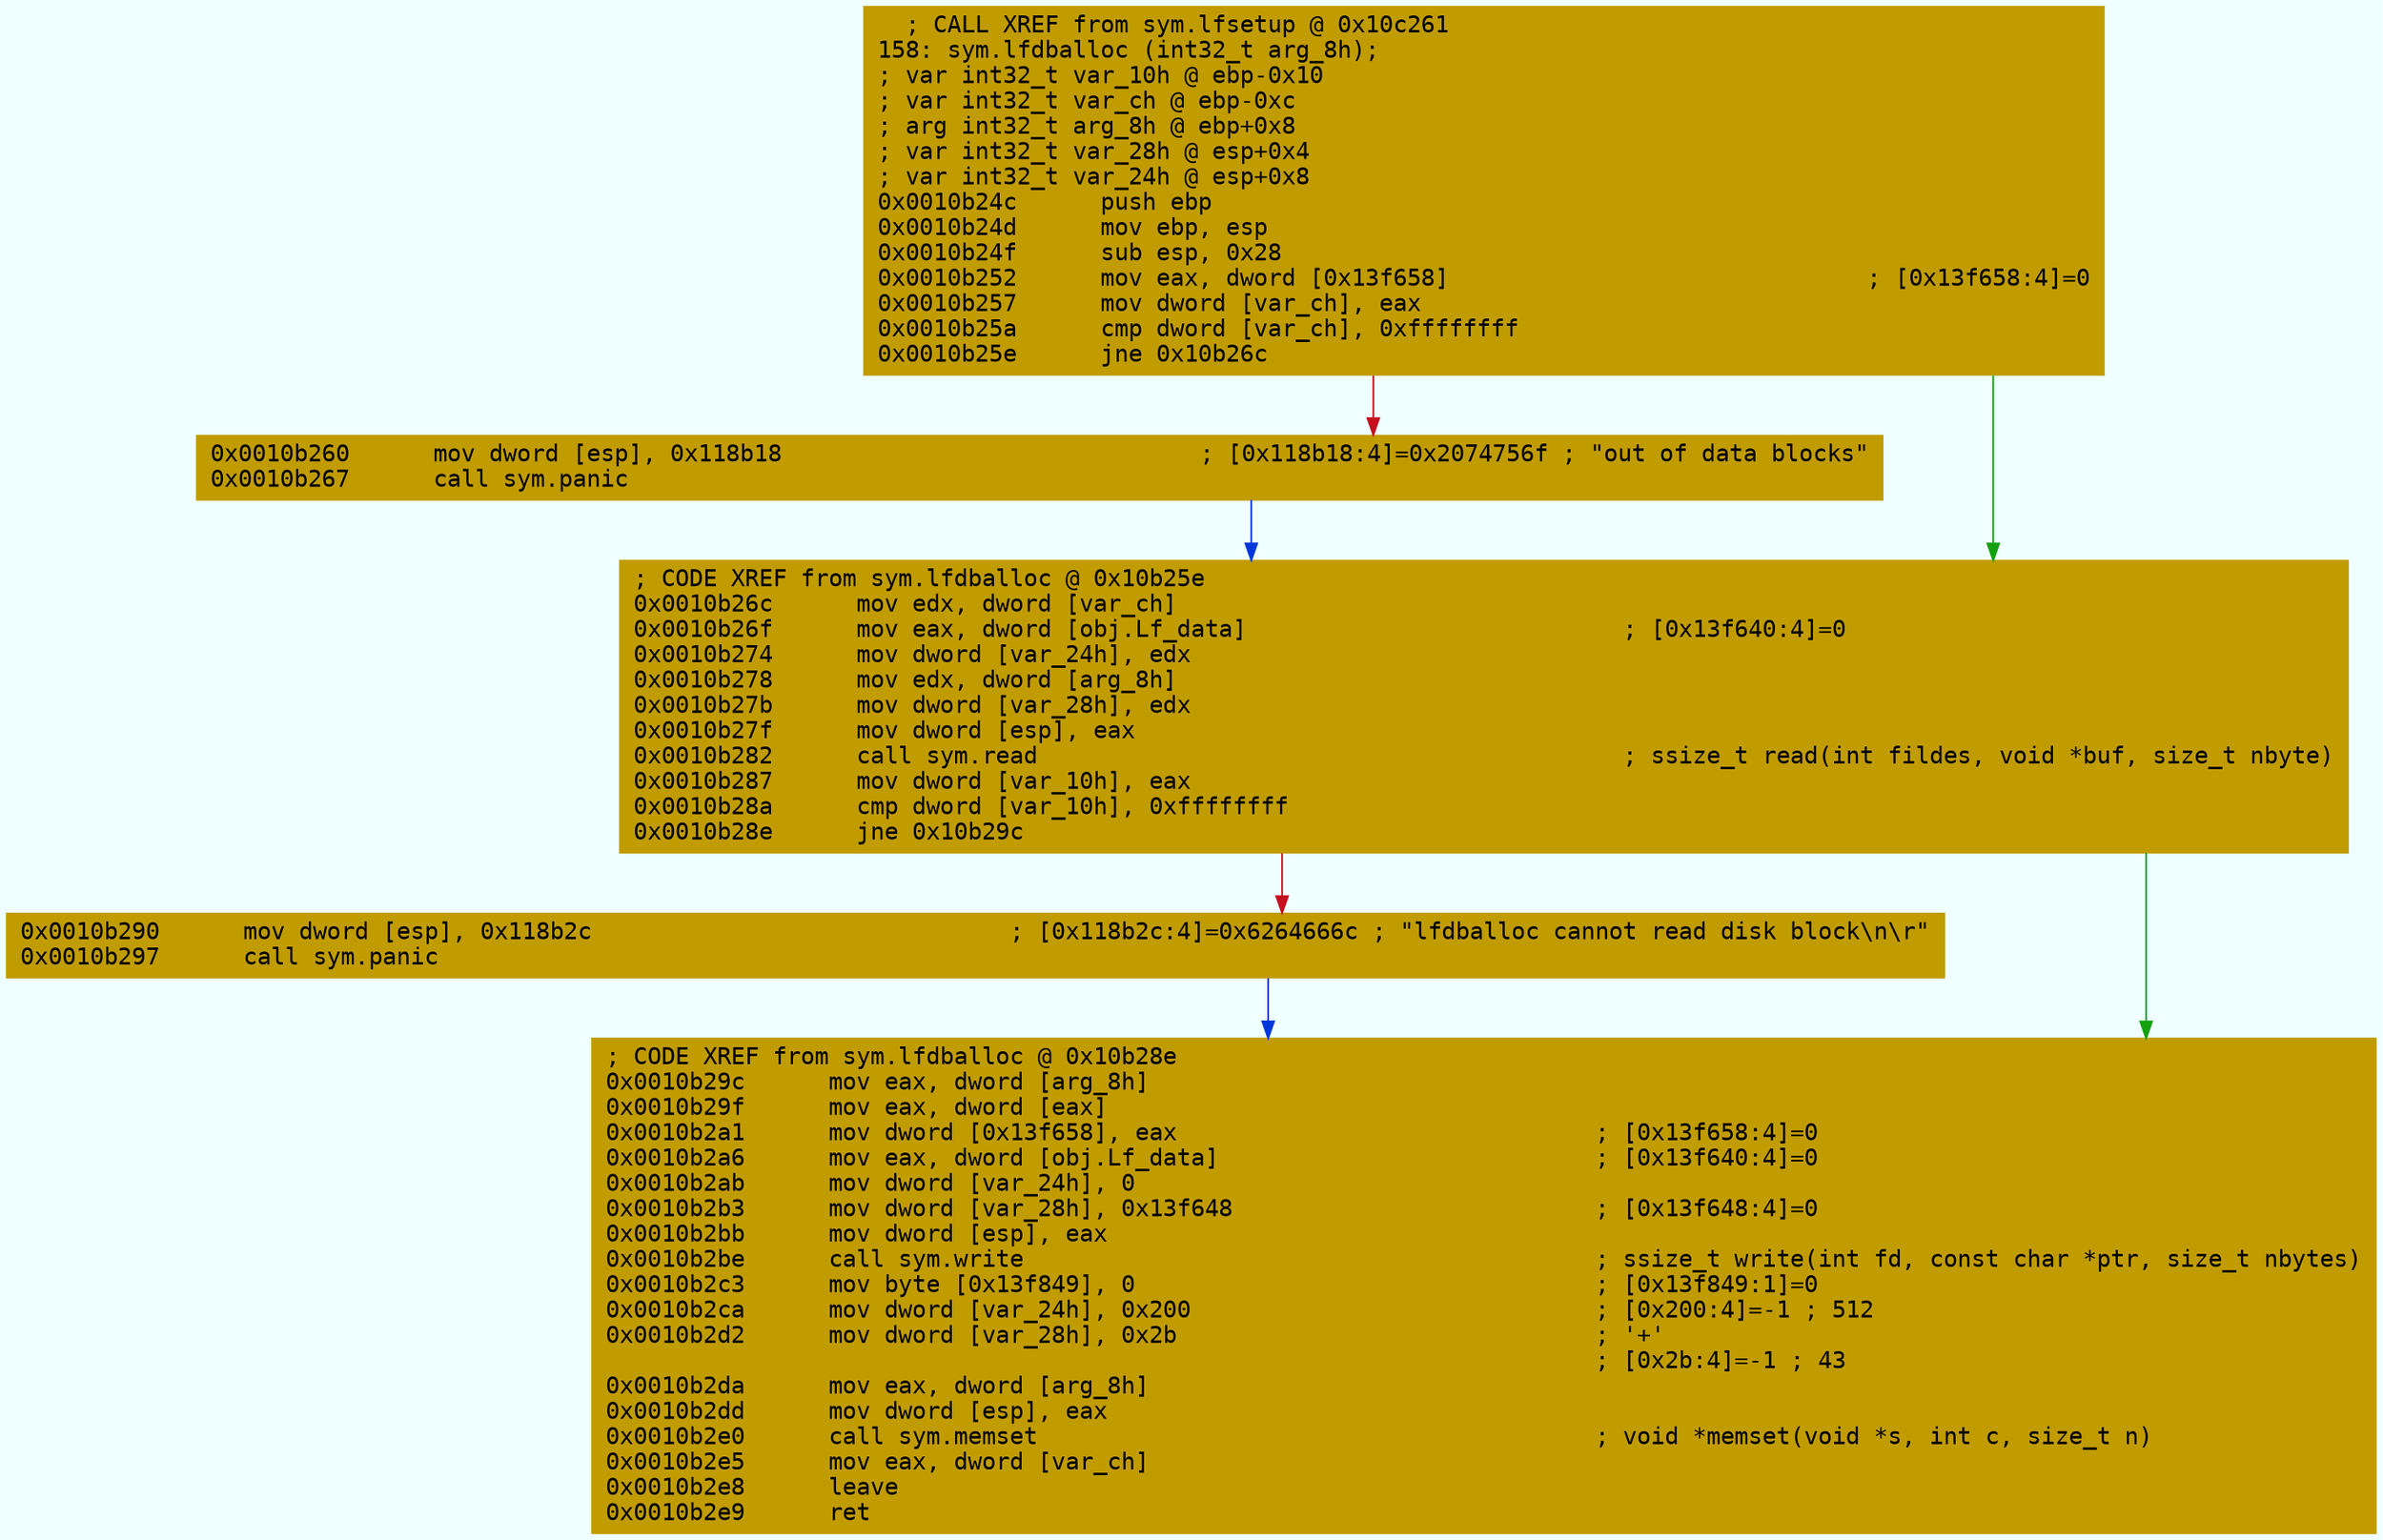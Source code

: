 digraph code {
	graph [bgcolor=azure fontsize=8 fontname="Courier" splines="ortho"];
	node [fillcolor=gray style=filled shape=box];
	edge [arrowhead="normal"];
	"0x0010b24c" [URL="sym.lfdballoc/0x0010b24c", fillcolor="#c19c00",color="#c19c00", fontname="Courier",label="  ; CALL XREF from sym.lfsetup @ 0x10c261\l158: sym.lfdballoc (int32_t arg_8h);\l; var int32_t var_10h @ ebp-0x10\l; var int32_t var_ch @ ebp-0xc\l; arg int32_t arg_8h @ ebp+0x8\l; var int32_t var_28h @ esp+0x4\l; var int32_t var_24h @ esp+0x8\l0x0010b24c      push ebp\l0x0010b24d      mov ebp, esp\l0x0010b24f      sub esp, 0x28\l0x0010b252      mov eax, dword [0x13f658]                              ; [0x13f658:4]=0\l0x0010b257      mov dword [var_ch], eax\l0x0010b25a      cmp dword [var_ch], 0xffffffff\l0x0010b25e      jne 0x10b26c\l"]
	"0x0010b260" [URL="sym.lfdballoc/0x0010b260", fillcolor="#c19c00",color="#c19c00", fontname="Courier",label="0x0010b260      mov dword [esp], 0x118b18                              ; [0x118b18:4]=0x2074756f ; \"out of data blocks\"\l0x0010b267      call sym.panic\l"]
	"0x0010b26c" [URL="sym.lfdballoc/0x0010b26c", fillcolor="#c19c00",color="#c19c00", fontname="Courier",label="; CODE XREF from sym.lfdballoc @ 0x10b25e\l0x0010b26c      mov edx, dword [var_ch]\l0x0010b26f      mov eax, dword [obj.Lf_data]                           ; [0x13f640:4]=0\l0x0010b274      mov dword [var_24h], edx\l0x0010b278      mov edx, dword [arg_8h]\l0x0010b27b      mov dword [var_28h], edx\l0x0010b27f      mov dword [esp], eax\l0x0010b282      call sym.read                                          ; ssize_t read(int fildes, void *buf, size_t nbyte)\l0x0010b287      mov dword [var_10h], eax\l0x0010b28a      cmp dword [var_10h], 0xffffffff\l0x0010b28e      jne 0x10b29c\l"]
	"0x0010b290" [URL="sym.lfdballoc/0x0010b290", fillcolor="#c19c00",color="#c19c00", fontname="Courier",label="0x0010b290      mov dword [esp], 0x118b2c                              ; [0x118b2c:4]=0x6264666c ; \"lfdballoc cannot read disk block\\n\\r\"\l0x0010b297      call sym.panic\l"]
	"0x0010b29c" [URL="sym.lfdballoc/0x0010b29c", fillcolor="#c19c00",color="#c19c00", fontname="Courier",label="; CODE XREF from sym.lfdballoc @ 0x10b28e\l0x0010b29c      mov eax, dword [arg_8h]\l0x0010b29f      mov eax, dword [eax]\l0x0010b2a1      mov dword [0x13f658], eax                              ; [0x13f658:4]=0\l0x0010b2a6      mov eax, dword [obj.Lf_data]                           ; [0x13f640:4]=0\l0x0010b2ab      mov dword [var_24h], 0\l0x0010b2b3      mov dword [var_28h], 0x13f648                          ; [0x13f648:4]=0\l0x0010b2bb      mov dword [esp], eax\l0x0010b2be      call sym.write                                         ; ssize_t write(int fd, const char *ptr, size_t nbytes)\l0x0010b2c3      mov byte [0x13f849], 0                                 ; [0x13f849:1]=0\l0x0010b2ca      mov dword [var_24h], 0x200                             ; [0x200:4]=-1 ; 512\l0x0010b2d2      mov dword [var_28h], 0x2b                              ; '+'\l                                                                       ; [0x2b:4]=-1 ; 43\l0x0010b2da      mov eax, dword [arg_8h]\l0x0010b2dd      mov dword [esp], eax\l0x0010b2e0      call sym.memset                                        ; void *memset(void *s, int c, size_t n)\l0x0010b2e5      mov eax, dword [var_ch]\l0x0010b2e8      leave\l0x0010b2e9      ret\l"]
        "0x0010b24c" -> "0x0010b26c" [color="#13a10e"];
        "0x0010b24c" -> "0x0010b260" [color="#c50f1f"];
        "0x0010b260" -> "0x0010b26c" [color="#0037da"];
        "0x0010b26c" -> "0x0010b29c" [color="#13a10e"];
        "0x0010b26c" -> "0x0010b290" [color="#c50f1f"];
        "0x0010b290" -> "0x0010b29c" [color="#0037da"];
}
